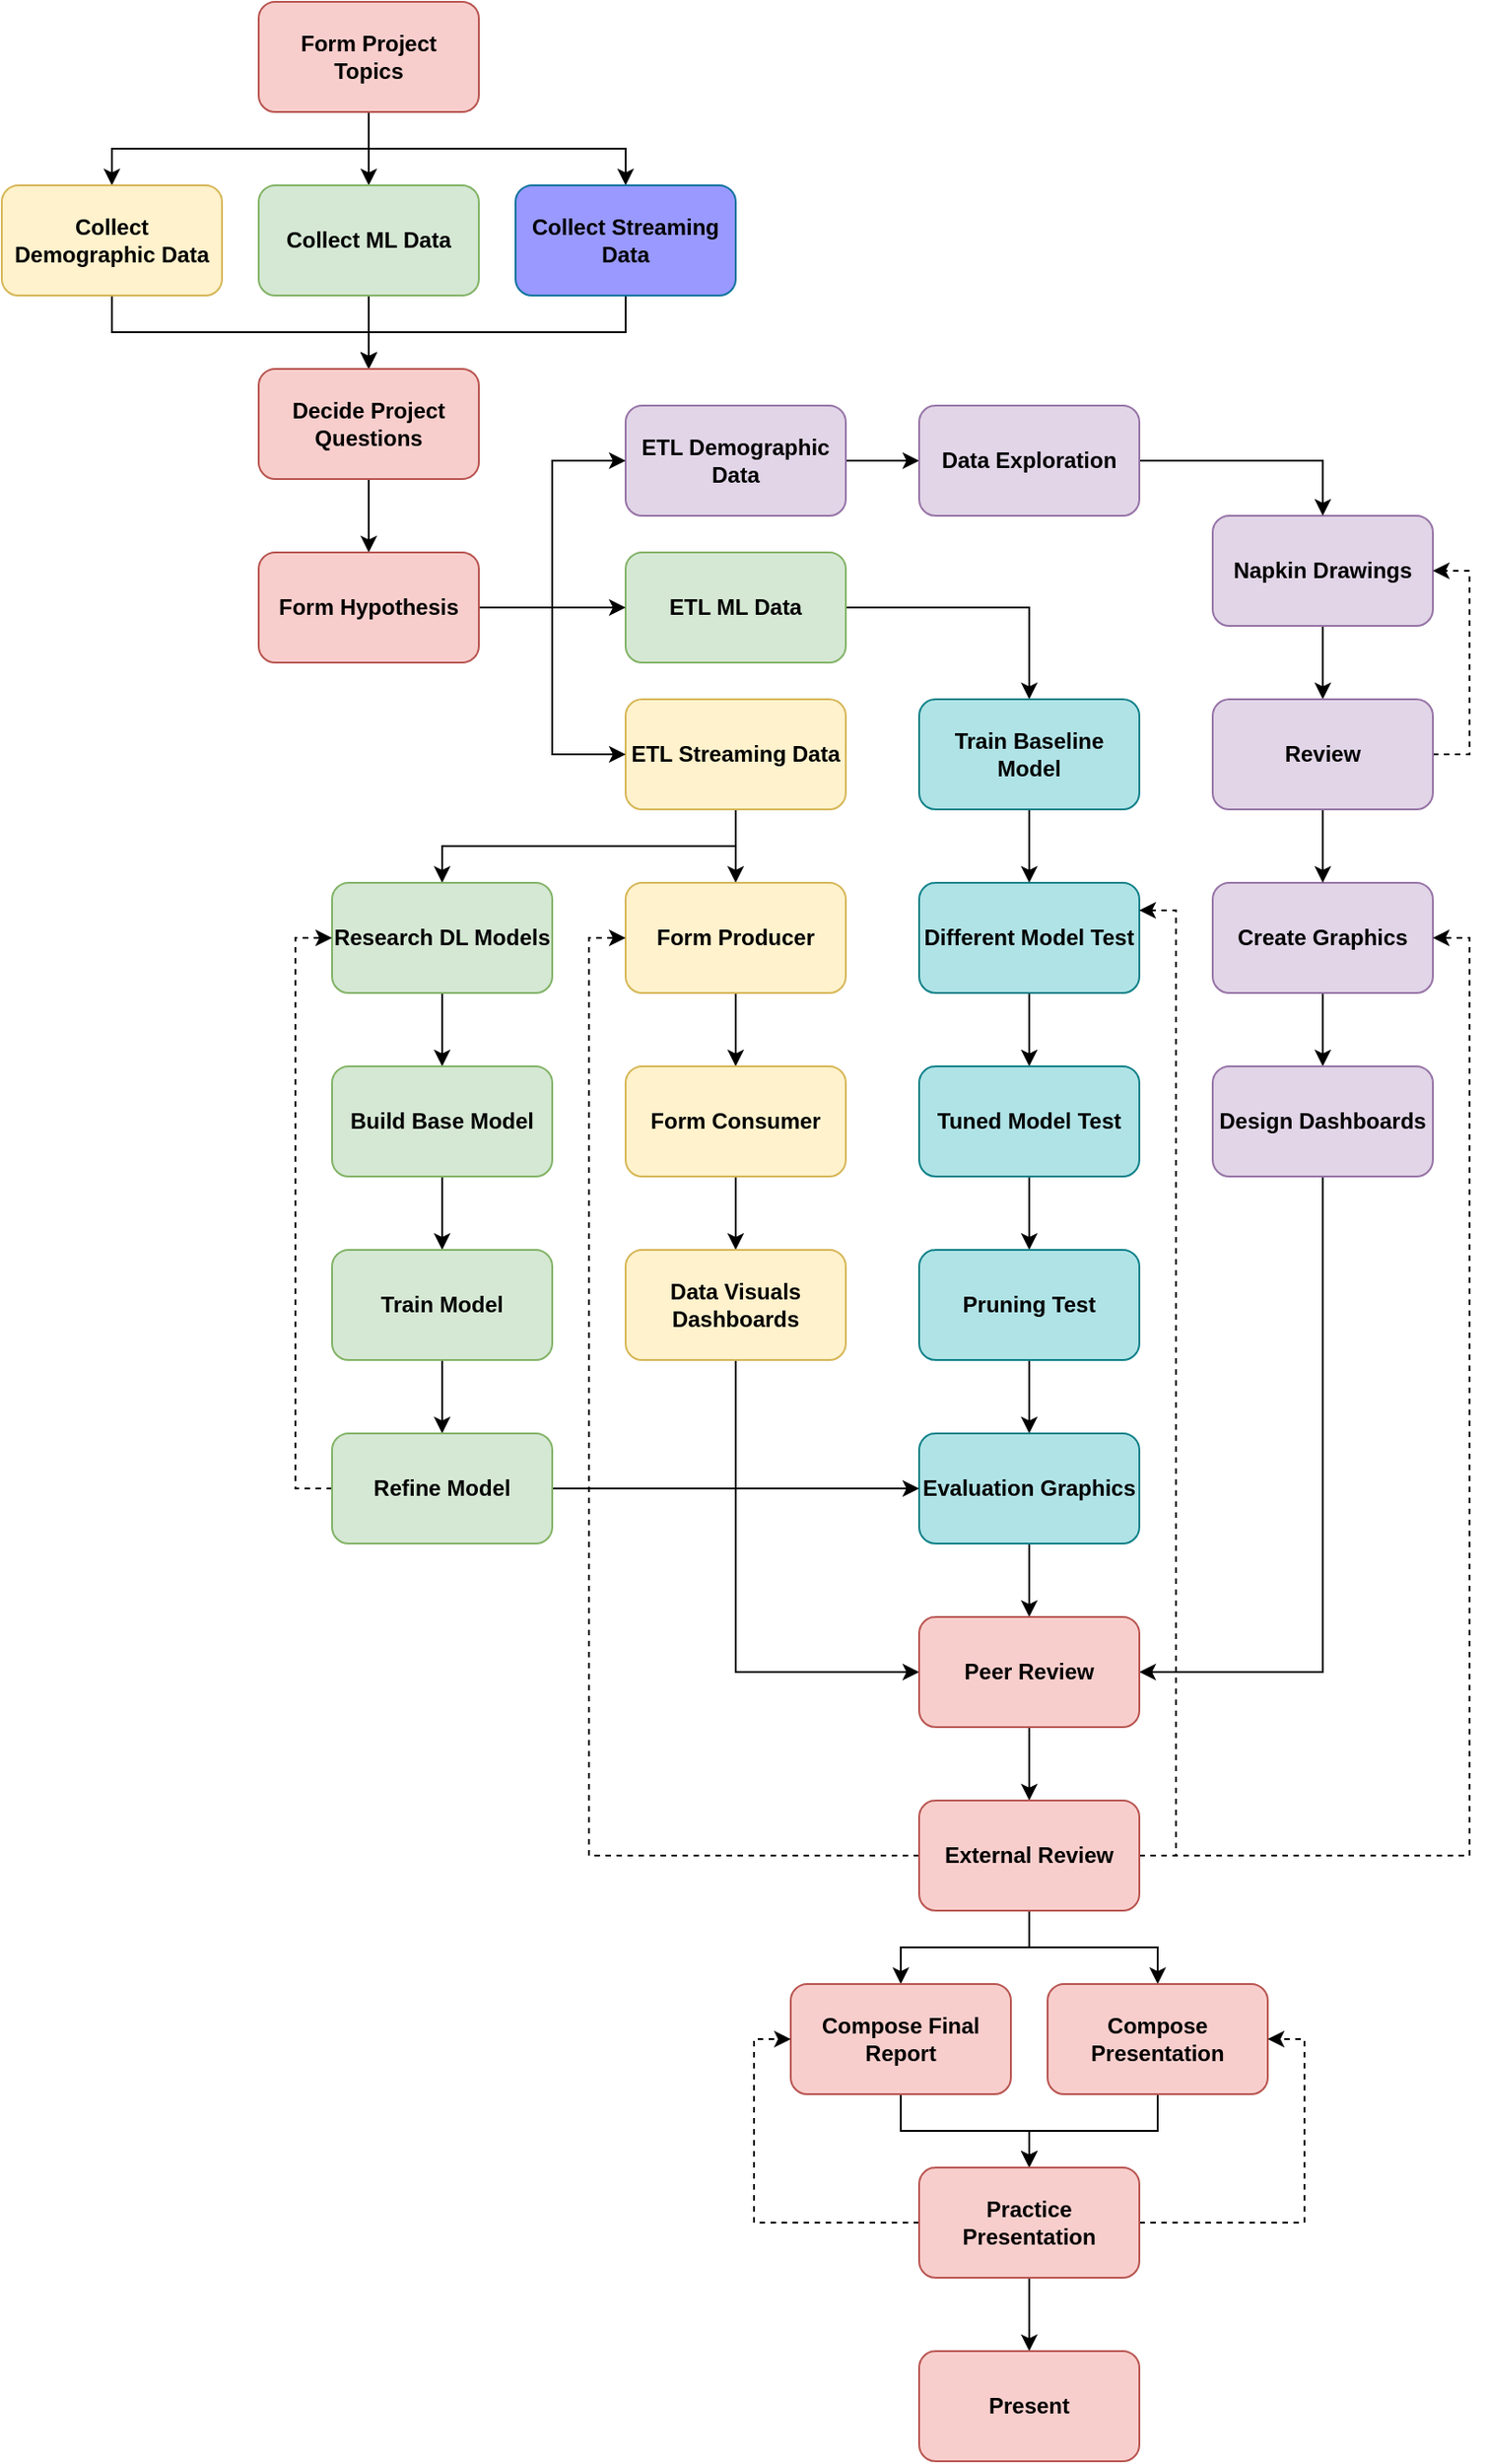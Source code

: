 <mxfile version="16.1.2" type="device"><diagram id="ZIqp2pbrzwXPa03vLckB" name="Page-1"><mxGraphModel dx="731" dy="1711" grid="1" gridSize="10" guides="1" tooltips="1" connect="1" arrows="1" fold="1" page="1" pageScale="1" pageWidth="850" pageHeight="1100" math="0" shadow="0"><root><mxCell id="0"/><mxCell id="1" parent="0"/><mxCell id="LtJmI9EVX6El0fgfMrCg-73" style="edgeStyle=orthogonalEdgeStyle;rounded=0;orthogonalLoop=1;jettySize=auto;html=1;entryX=0.5;entryY=0;entryDx=0;entryDy=0;" edge="1" parent="1" source="LtJmI9EVX6El0fgfMrCg-1" target="LtJmI9EVX6El0fgfMrCg-3"><mxGeometry relative="1" as="geometry"/></mxCell><mxCell id="LtJmI9EVX6El0fgfMrCg-74" style="edgeStyle=orthogonalEdgeStyle;rounded=0;orthogonalLoop=1;jettySize=auto;html=1;entryX=0.5;entryY=0;entryDx=0;entryDy=0;" edge="1" parent="1" source="LtJmI9EVX6El0fgfMrCg-1" target="LtJmI9EVX6El0fgfMrCg-4"><mxGeometry relative="1" as="geometry"><Array as="points"><mxPoint x="500" y="-100"/><mxPoint x="360" y="-100"/></Array></mxGeometry></mxCell><mxCell id="LtJmI9EVX6El0fgfMrCg-75" style="edgeStyle=orthogonalEdgeStyle;rounded=0;orthogonalLoop=1;jettySize=auto;html=1;entryX=0.5;entryY=0;entryDx=0;entryDy=0;" edge="1" parent="1" source="LtJmI9EVX6El0fgfMrCg-1" target="LtJmI9EVX6El0fgfMrCg-2"><mxGeometry relative="1" as="geometry"><Array as="points"><mxPoint x="500" y="-100"/><mxPoint x="640" y="-100"/></Array></mxGeometry></mxCell><mxCell id="LtJmI9EVX6El0fgfMrCg-1" value="&lt;b&gt;Form Project&lt;br&gt;Topics&lt;/b&gt;" style="rounded=1;whiteSpace=wrap;html=1;fillColor=#f8cecc;strokeColor=#b85450;" vertex="1" parent="1"><mxGeometry x="440" y="-180" width="120" height="60" as="geometry"/></mxCell><mxCell id="LtJmI9EVX6El0fgfMrCg-72" style="edgeStyle=orthogonalEdgeStyle;rounded=0;orthogonalLoop=1;jettySize=auto;html=1;entryX=0.5;entryY=0;entryDx=0;entryDy=0;" edge="1" parent="1" source="LtJmI9EVX6El0fgfMrCg-2" target="LtJmI9EVX6El0fgfMrCg-8"><mxGeometry relative="1" as="geometry"><Array as="points"><mxPoint x="640"/><mxPoint x="500"/></Array></mxGeometry></mxCell><mxCell id="LtJmI9EVX6El0fgfMrCg-2" value="&lt;b&gt;Collect Streaming Data&lt;/b&gt;" style="rounded=1;whiteSpace=wrap;html=1;fillColor=#9999FF;strokeColor=#10739e;" vertex="1" parent="1"><mxGeometry x="580" y="-80" width="120" height="60" as="geometry"/></mxCell><mxCell id="LtJmI9EVX6El0fgfMrCg-70" style="edgeStyle=orthogonalEdgeStyle;rounded=0;orthogonalLoop=1;jettySize=auto;html=1;entryX=0.5;entryY=0;entryDx=0;entryDy=0;" edge="1" parent="1" source="LtJmI9EVX6El0fgfMrCg-3" target="LtJmI9EVX6El0fgfMrCg-8"><mxGeometry relative="1" as="geometry"/></mxCell><mxCell id="LtJmI9EVX6El0fgfMrCg-3" value="&lt;b&gt;Collect ML Data&lt;/b&gt;" style="rounded=1;whiteSpace=wrap;html=1;fillColor=#d5e8d4;strokeColor=#82b366;" vertex="1" parent="1"><mxGeometry x="440" y="-80" width="120" height="60" as="geometry"/></mxCell><mxCell id="LtJmI9EVX6El0fgfMrCg-71" style="edgeStyle=orthogonalEdgeStyle;rounded=0;orthogonalLoop=1;jettySize=auto;html=1;" edge="1" parent="1" source="LtJmI9EVX6El0fgfMrCg-4" target="LtJmI9EVX6El0fgfMrCg-8"><mxGeometry relative="1" as="geometry"><Array as="points"><mxPoint x="360"/><mxPoint x="500"/></Array></mxGeometry></mxCell><mxCell id="LtJmI9EVX6El0fgfMrCg-4" value="&lt;b&gt;Collect Demographic Data&lt;/b&gt;" style="rounded=1;whiteSpace=wrap;html=1;fillColor=#fff2cc;strokeColor=#d6b656;" vertex="1" parent="1"><mxGeometry x="300" y="-80" width="120" height="60" as="geometry"/></mxCell><mxCell id="LtJmI9EVX6El0fgfMrCg-65" style="edgeStyle=orthogonalEdgeStyle;rounded=0;orthogonalLoop=1;jettySize=auto;html=1;entryX=0.5;entryY=0;entryDx=0;entryDy=0;" edge="1" parent="1" source="LtJmI9EVX6El0fgfMrCg-8" target="LtJmI9EVX6El0fgfMrCg-50"><mxGeometry relative="1" as="geometry"/></mxCell><mxCell id="LtJmI9EVX6El0fgfMrCg-8" value="&lt;b&gt;Decide Project Questions&lt;/b&gt;" style="rounded=1;whiteSpace=wrap;html=1;fillColor=#f8cecc;strokeColor=#b85450;" vertex="1" parent="1"><mxGeometry x="440" y="20" width="120" height="60" as="geometry"/></mxCell><mxCell id="LtJmI9EVX6El0fgfMrCg-68" style="edgeStyle=orthogonalEdgeStyle;rounded=0;orthogonalLoop=1;jettySize=auto;html=1;entryX=0;entryY=0.5;entryDx=0;entryDy=0;" edge="1" parent="1" source="LtJmI9EVX6El0fgfMrCg-12" target="LtJmI9EVX6El0fgfMrCg-66"><mxGeometry relative="1" as="geometry"/></mxCell><mxCell id="LtJmI9EVX6El0fgfMrCg-12" value="&lt;b&gt;ETL Demographic Data&lt;/b&gt;" style="rounded=1;whiteSpace=wrap;html=1;fillColor=#e1d5e7;strokeColor=#9673a6;" vertex="1" parent="1"><mxGeometry x="640" y="40" width="120" height="60" as="geometry"/></mxCell><mxCell id="LtJmI9EVX6El0fgfMrCg-26" style="edgeStyle=orthogonalEdgeStyle;rounded=0;orthogonalLoop=1;jettySize=auto;html=1;" edge="1" parent="1" source="LtJmI9EVX6El0fgfMrCg-14" target="LtJmI9EVX6El0fgfMrCg-22"><mxGeometry relative="1" as="geometry"/></mxCell><mxCell id="LtJmI9EVX6El0fgfMrCg-14" value="&lt;b&gt;ETL ML Data&lt;/b&gt;" style="rounded=1;whiteSpace=wrap;html=1;fillColor=#d5e8d4;strokeColor=#82b366;" vertex="1" parent="1"><mxGeometry x="640" y="120" width="120" height="60" as="geometry"/></mxCell><mxCell id="LtJmI9EVX6El0fgfMrCg-19" style="edgeStyle=orthogonalEdgeStyle;rounded=0;orthogonalLoop=1;jettySize=auto;html=1;entryX=0.5;entryY=0;entryDx=0;entryDy=0;" edge="1" parent="1" source="LtJmI9EVX6El0fgfMrCg-16" target="LtJmI9EVX6El0fgfMrCg-18"><mxGeometry relative="1" as="geometry"/></mxCell><mxCell id="LtJmI9EVX6El0fgfMrCg-85" style="edgeStyle=orthogonalEdgeStyle;rounded=0;orthogonalLoop=1;jettySize=auto;html=1;entryX=0.5;entryY=0;entryDx=0;entryDy=0;" edge="1" parent="1" source="LtJmI9EVX6El0fgfMrCg-16" target="LtJmI9EVX6El0fgfMrCg-81"><mxGeometry relative="1" as="geometry"><Array as="points"><mxPoint x="700" y="280"/><mxPoint x="540" y="280"/></Array></mxGeometry></mxCell><mxCell id="LtJmI9EVX6El0fgfMrCg-16" value="&lt;b&gt;ETL Streaming Data&lt;/b&gt;" style="rounded=1;whiteSpace=wrap;html=1;fillColor=#fff2cc;strokeColor=#d6b656;" vertex="1" parent="1"><mxGeometry x="640" y="200" width="120" height="60" as="geometry"/></mxCell><mxCell id="LtJmI9EVX6El0fgfMrCg-21" style="edgeStyle=orthogonalEdgeStyle;rounded=0;orthogonalLoop=1;jettySize=auto;html=1;entryX=0.5;entryY=0;entryDx=0;entryDy=0;" edge="1" parent="1" source="LtJmI9EVX6El0fgfMrCg-18" target="LtJmI9EVX6El0fgfMrCg-20"><mxGeometry relative="1" as="geometry"/></mxCell><mxCell id="LtJmI9EVX6El0fgfMrCg-18" value="&lt;b&gt;Form Producer&lt;/b&gt;" style="rounded=1;whiteSpace=wrap;html=1;fillColor=#fff2cc;strokeColor=#d6b656;" vertex="1" parent="1"><mxGeometry x="640" y="300" width="120" height="60" as="geometry"/></mxCell><mxCell id="LtJmI9EVX6El0fgfMrCg-37" style="edgeStyle=orthogonalEdgeStyle;rounded=0;orthogonalLoop=1;jettySize=auto;html=1;" edge="1" parent="1" source="LtJmI9EVX6El0fgfMrCg-20" target="LtJmI9EVX6El0fgfMrCg-36"><mxGeometry relative="1" as="geometry"/></mxCell><mxCell id="LtJmI9EVX6El0fgfMrCg-20" value="&lt;b&gt;Form Consumer&lt;/b&gt;" style="rounded=1;whiteSpace=wrap;html=1;fillColor=#fff2cc;strokeColor=#d6b656;" vertex="1" parent="1"><mxGeometry x="640" y="400" width="120" height="60" as="geometry"/></mxCell><mxCell id="LtJmI9EVX6El0fgfMrCg-27" style="edgeStyle=orthogonalEdgeStyle;rounded=0;orthogonalLoop=1;jettySize=auto;html=1;" edge="1" parent="1" source="LtJmI9EVX6El0fgfMrCg-22" target="LtJmI9EVX6El0fgfMrCg-23"><mxGeometry relative="1" as="geometry"/></mxCell><mxCell id="LtJmI9EVX6El0fgfMrCg-22" value="&lt;b&gt;Train Baseline Model&lt;/b&gt;" style="rounded=1;whiteSpace=wrap;html=1;fillColor=#b0e3e6;strokeColor=#0e8088;" vertex="1" parent="1"><mxGeometry x="800" y="200" width="120" height="60" as="geometry"/></mxCell><mxCell id="LtJmI9EVX6El0fgfMrCg-28" style="edgeStyle=orthogonalEdgeStyle;rounded=0;orthogonalLoop=1;jettySize=auto;html=1;entryX=0.5;entryY=0;entryDx=0;entryDy=0;" edge="1" parent="1" source="LtJmI9EVX6El0fgfMrCg-23" target="LtJmI9EVX6El0fgfMrCg-24"><mxGeometry relative="1" as="geometry"/></mxCell><mxCell id="LtJmI9EVX6El0fgfMrCg-23" value="&lt;b&gt;Different Model Test&lt;/b&gt;" style="rounded=1;whiteSpace=wrap;html=1;fillColor=#b0e3e6;strokeColor=#0e8088;" vertex="1" parent="1"><mxGeometry x="800" y="300" width="120" height="60" as="geometry"/></mxCell><mxCell id="LtJmI9EVX6El0fgfMrCg-29" style="edgeStyle=orthogonalEdgeStyle;rounded=0;orthogonalLoop=1;jettySize=auto;html=1;" edge="1" parent="1" source="LtJmI9EVX6El0fgfMrCg-24" target="LtJmI9EVX6El0fgfMrCg-25"><mxGeometry relative="1" as="geometry"/></mxCell><mxCell id="LtJmI9EVX6El0fgfMrCg-24" value="&lt;b&gt;Tuned Model Test&lt;/b&gt;" style="rounded=1;whiteSpace=wrap;html=1;fillColor=#b0e3e6;strokeColor=#0e8088;" vertex="1" parent="1"><mxGeometry x="800" y="400" width="120" height="60" as="geometry"/></mxCell><mxCell id="LtJmI9EVX6El0fgfMrCg-38" style="edgeStyle=orthogonalEdgeStyle;rounded=0;orthogonalLoop=1;jettySize=auto;html=1;" edge="1" parent="1" source="LtJmI9EVX6El0fgfMrCg-25" target="LtJmI9EVX6El0fgfMrCg-35"><mxGeometry relative="1" as="geometry"/></mxCell><mxCell id="LtJmI9EVX6El0fgfMrCg-25" value="&lt;b&gt;Pruning Test&lt;/b&gt;" style="rounded=1;whiteSpace=wrap;html=1;fillColor=#b0e3e6;strokeColor=#0e8088;" vertex="1" parent="1"><mxGeometry x="800" y="500" width="120" height="60" as="geometry"/></mxCell><mxCell id="LtJmI9EVX6El0fgfMrCg-62" style="edgeStyle=orthogonalEdgeStyle;rounded=0;orthogonalLoop=1;jettySize=auto;html=1;entryX=0.5;entryY=0;entryDx=0;entryDy=0;" edge="1" parent="1" source="LtJmI9EVX6El0fgfMrCg-30" target="LtJmI9EVX6El0fgfMrCg-61"><mxGeometry relative="1" as="geometry"/></mxCell><mxCell id="LtJmI9EVX6El0fgfMrCg-30" value="&lt;b&gt;Napkin Drawings&lt;/b&gt;" style="rounded=1;whiteSpace=wrap;html=1;fillColor=#e1d5e7;strokeColor=#9673a6;" vertex="1" parent="1"><mxGeometry x="960" y="100" width="120" height="60" as="geometry"/></mxCell><mxCell id="LtJmI9EVX6El0fgfMrCg-39" style="edgeStyle=orthogonalEdgeStyle;rounded=0;orthogonalLoop=1;jettySize=auto;html=1;" edge="1" parent="1" source="LtJmI9EVX6El0fgfMrCg-32" target="LtJmI9EVX6El0fgfMrCg-33"><mxGeometry relative="1" as="geometry"/></mxCell><mxCell id="LtJmI9EVX6El0fgfMrCg-32" value="&lt;b&gt;Create Graphics&lt;/b&gt;" style="rounded=1;whiteSpace=wrap;html=1;fillColor=#e1d5e7;strokeColor=#9673a6;" vertex="1" parent="1"><mxGeometry x="960" y="300" width="120" height="60" as="geometry"/></mxCell><mxCell id="LtJmI9EVX6El0fgfMrCg-42" style="edgeStyle=orthogonalEdgeStyle;rounded=0;orthogonalLoop=1;jettySize=auto;html=1;entryX=1;entryY=0.5;entryDx=0;entryDy=0;" edge="1" parent="1" source="LtJmI9EVX6El0fgfMrCg-33" target="LtJmI9EVX6El0fgfMrCg-40"><mxGeometry relative="1" as="geometry"><Array as="points"><mxPoint x="1020" y="730"/></Array></mxGeometry></mxCell><mxCell id="LtJmI9EVX6El0fgfMrCg-33" value="&lt;b&gt;Design Dashboards&lt;/b&gt;" style="rounded=1;whiteSpace=wrap;html=1;fillColor=#e1d5e7;strokeColor=#9673a6;" vertex="1" parent="1"><mxGeometry x="960" y="400" width="120" height="60" as="geometry"/></mxCell><mxCell id="LtJmI9EVX6El0fgfMrCg-43" style="edgeStyle=orthogonalEdgeStyle;rounded=0;orthogonalLoop=1;jettySize=auto;html=1;" edge="1" parent="1" source="LtJmI9EVX6El0fgfMrCg-35" target="LtJmI9EVX6El0fgfMrCg-40"><mxGeometry relative="1" as="geometry"/></mxCell><mxCell id="LtJmI9EVX6El0fgfMrCg-35" value="&lt;b&gt;Evaluation Graphics&lt;/b&gt;" style="rounded=1;whiteSpace=wrap;html=1;fillColor=#b0e3e6;strokeColor=#0e8088;" vertex="1" parent="1"><mxGeometry x="800" y="600" width="120" height="60" as="geometry"/></mxCell><mxCell id="LtJmI9EVX6El0fgfMrCg-41" style="edgeStyle=orthogonalEdgeStyle;rounded=0;orthogonalLoop=1;jettySize=auto;html=1;entryX=0;entryY=0.5;entryDx=0;entryDy=0;" edge="1" parent="1" source="LtJmI9EVX6El0fgfMrCg-36" target="LtJmI9EVX6El0fgfMrCg-40"><mxGeometry relative="1" as="geometry"><Array as="points"><mxPoint x="700" y="730"/></Array></mxGeometry></mxCell><mxCell id="LtJmI9EVX6El0fgfMrCg-36" value="&lt;b&gt;Data Visuals Dashboards&lt;/b&gt;" style="rounded=1;whiteSpace=wrap;html=1;fillColor=#fff2cc;strokeColor=#d6b656;" vertex="1" parent="1"><mxGeometry x="640" y="500" width="120" height="60" as="geometry"/></mxCell><mxCell id="LtJmI9EVX6El0fgfMrCg-45" style="edgeStyle=orthogonalEdgeStyle;rounded=0;orthogonalLoop=1;jettySize=auto;html=1;" edge="1" parent="1" source="LtJmI9EVX6El0fgfMrCg-40" target="LtJmI9EVX6El0fgfMrCg-44"><mxGeometry relative="1" as="geometry"/></mxCell><mxCell id="LtJmI9EVX6El0fgfMrCg-40" value="&lt;b&gt;Peer Review&lt;/b&gt;" style="rounded=1;whiteSpace=wrap;html=1;fillColor=#f8cecc;strokeColor=#b85450;" vertex="1" parent="1"><mxGeometry x="800" y="700" width="120" height="60" as="geometry"/></mxCell><mxCell id="LtJmI9EVX6El0fgfMrCg-48" style="edgeStyle=orthogonalEdgeStyle;rounded=0;orthogonalLoop=1;jettySize=auto;html=1;entryX=0.5;entryY=0;entryDx=0;entryDy=0;" edge="1" parent="1" source="LtJmI9EVX6El0fgfMrCg-44" target="LtJmI9EVX6El0fgfMrCg-46"><mxGeometry relative="1" as="geometry"/></mxCell><mxCell id="LtJmI9EVX6El0fgfMrCg-49" style="edgeStyle=orthogonalEdgeStyle;rounded=0;orthogonalLoop=1;jettySize=auto;html=1;entryX=0.5;entryY=0;entryDx=0;entryDy=0;" edge="1" parent="1" source="LtJmI9EVX6El0fgfMrCg-44" target="LtJmI9EVX6El0fgfMrCg-47"><mxGeometry relative="1" as="geometry"/></mxCell><mxCell id="LtJmI9EVX6El0fgfMrCg-58" style="edgeStyle=orthogonalEdgeStyle;rounded=0;orthogonalLoop=1;jettySize=auto;html=1;entryX=0;entryY=0.5;entryDx=0;entryDy=0;dashed=1;" edge="1" parent="1" source="LtJmI9EVX6El0fgfMrCg-44" target="LtJmI9EVX6El0fgfMrCg-18"><mxGeometry relative="1" as="geometry"/></mxCell><mxCell id="LtJmI9EVX6El0fgfMrCg-59" style="edgeStyle=orthogonalEdgeStyle;rounded=0;orthogonalLoop=1;jettySize=auto;html=1;entryX=1;entryY=0.25;entryDx=0;entryDy=0;dashed=1;" edge="1" parent="1" source="LtJmI9EVX6El0fgfMrCg-44" target="LtJmI9EVX6El0fgfMrCg-23"><mxGeometry relative="1" as="geometry"><Array as="points"><mxPoint x="940" y="830"/><mxPoint x="940" y="315"/></Array></mxGeometry></mxCell><mxCell id="LtJmI9EVX6El0fgfMrCg-60" style="edgeStyle=orthogonalEdgeStyle;rounded=0;orthogonalLoop=1;jettySize=auto;html=1;entryX=1;entryY=0.5;entryDx=0;entryDy=0;dashed=1;" edge="1" parent="1" source="LtJmI9EVX6El0fgfMrCg-44" target="LtJmI9EVX6El0fgfMrCg-32"><mxGeometry relative="1" as="geometry"><mxPoint x="1100" y="40" as="targetPoint"/></mxGeometry></mxCell><mxCell id="LtJmI9EVX6El0fgfMrCg-44" value="&lt;b&gt;External Review&lt;/b&gt;" style="rounded=1;whiteSpace=wrap;html=1;fillColor=#f8cecc;strokeColor=#b85450;" vertex="1" parent="1"><mxGeometry x="800" y="800" width="120" height="60" as="geometry"/></mxCell><mxCell id="LtJmI9EVX6El0fgfMrCg-56" style="edgeStyle=orthogonalEdgeStyle;rounded=0;orthogonalLoop=1;jettySize=auto;html=1;entryX=0.5;entryY=0;entryDx=0;entryDy=0;" edge="1" parent="1" source="LtJmI9EVX6El0fgfMrCg-46" target="LtJmI9EVX6El0fgfMrCg-55"><mxGeometry relative="1" as="geometry"/></mxCell><mxCell id="LtJmI9EVX6El0fgfMrCg-46" value="&lt;b&gt;Compose Final Report&lt;/b&gt;" style="rounded=1;whiteSpace=wrap;html=1;fillColor=#f8cecc;strokeColor=#b85450;" vertex="1" parent="1"><mxGeometry x="730" y="900" width="120" height="60" as="geometry"/></mxCell><mxCell id="LtJmI9EVX6El0fgfMrCg-57" style="edgeStyle=orthogonalEdgeStyle;rounded=0;orthogonalLoop=1;jettySize=auto;html=1;entryX=0.5;entryY=0;entryDx=0;entryDy=0;" edge="1" parent="1" source="LtJmI9EVX6El0fgfMrCg-47" target="LtJmI9EVX6El0fgfMrCg-55"><mxGeometry relative="1" as="geometry"/></mxCell><mxCell id="LtJmI9EVX6El0fgfMrCg-47" value="&lt;b&gt;Compose Presentation&lt;/b&gt;" style="rounded=1;whiteSpace=wrap;html=1;fillColor=#f8cecc;strokeColor=#b85450;" vertex="1" parent="1"><mxGeometry x="870" y="900" width="120" height="60" as="geometry"/></mxCell><mxCell id="LtJmI9EVX6El0fgfMrCg-52" style="edgeStyle=orthogonalEdgeStyle;rounded=0;orthogonalLoop=1;jettySize=auto;html=1;entryX=0;entryY=0.5;entryDx=0;entryDy=0;" edge="1" parent="1" source="LtJmI9EVX6El0fgfMrCg-50" target="LtJmI9EVX6El0fgfMrCg-12"><mxGeometry relative="1" as="geometry"/></mxCell><mxCell id="LtJmI9EVX6El0fgfMrCg-53" style="edgeStyle=orthogonalEdgeStyle;rounded=0;orthogonalLoop=1;jettySize=auto;html=1;entryX=0;entryY=0.5;entryDx=0;entryDy=0;" edge="1" parent="1" source="LtJmI9EVX6El0fgfMrCg-50" target="LtJmI9EVX6El0fgfMrCg-14"><mxGeometry relative="1" as="geometry"/></mxCell><mxCell id="LtJmI9EVX6El0fgfMrCg-54" style="edgeStyle=orthogonalEdgeStyle;rounded=0;orthogonalLoop=1;jettySize=auto;html=1;entryX=0;entryY=0.5;entryDx=0;entryDy=0;" edge="1" parent="1" source="LtJmI9EVX6El0fgfMrCg-50" target="LtJmI9EVX6El0fgfMrCg-16"><mxGeometry relative="1" as="geometry"/></mxCell><mxCell id="LtJmI9EVX6El0fgfMrCg-50" value="&lt;b&gt;Form Hypothesis&lt;/b&gt;" style="rounded=1;whiteSpace=wrap;html=1;fillColor=#f8cecc;strokeColor=#b85450;" vertex="1" parent="1"><mxGeometry x="440" y="120" width="120" height="60" as="geometry"/></mxCell><mxCell id="LtJmI9EVX6El0fgfMrCg-77" style="edgeStyle=orthogonalEdgeStyle;rounded=0;orthogonalLoop=1;jettySize=auto;html=1;entryX=0.5;entryY=0;entryDx=0;entryDy=0;" edge="1" parent="1" source="LtJmI9EVX6El0fgfMrCg-55" target="LtJmI9EVX6El0fgfMrCg-76"><mxGeometry relative="1" as="geometry"/></mxCell><mxCell id="LtJmI9EVX6El0fgfMrCg-78" style="edgeStyle=orthogonalEdgeStyle;rounded=0;orthogonalLoop=1;jettySize=auto;html=1;entryX=0;entryY=0.5;entryDx=0;entryDy=0;dashed=1;" edge="1" parent="1" source="LtJmI9EVX6El0fgfMrCg-55" target="LtJmI9EVX6El0fgfMrCg-46"><mxGeometry relative="1" as="geometry"><Array as="points"><mxPoint x="710" y="1030"/><mxPoint x="710" y="930"/></Array></mxGeometry></mxCell><mxCell id="LtJmI9EVX6El0fgfMrCg-79" style="edgeStyle=orthogonalEdgeStyle;rounded=0;orthogonalLoop=1;jettySize=auto;html=1;entryX=1;entryY=0.5;entryDx=0;entryDy=0;dashed=1;" edge="1" parent="1" source="LtJmI9EVX6El0fgfMrCg-55" target="LtJmI9EVX6El0fgfMrCg-47"><mxGeometry relative="1" as="geometry"><Array as="points"><mxPoint x="1010" y="1030"/><mxPoint x="1010" y="930"/></Array></mxGeometry></mxCell><mxCell id="LtJmI9EVX6El0fgfMrCg-55" value="&lt;b&gt;Practice Presentation&lt;/b&gt;" style="rounded=1;whiteSpace=wrap;html=1;fillColor=#f8cecc;strokeColor=#b85450;" vertex="1" parent="1"><mxGeometry x="800" y="1000" width="120" height="60" as="geometry"/></mxCell><mxCell id="LtJmI9EVX6El0fgfMrCg-63" style="edgeStyle=orthogonalEdgeStyle;rounded=0;orthogonalLoop=1;jettySize=auto;html=1;entryX=0.5;entryY=0;entryDx=0;entryDy=0;" edge="1" parent="1" source="LtJmI9EVX6El0fgfMrCg-61" target="LtJmI9EVX6El0fgfMrCg-32"><mxGeometry relative="1" as="geometry"/></mxCell><mxCell id="LtJmI9EVX6El0fgfMrCg-69" style="edgeStyle=orthogonalEdgeStyle;rounded=0;orthogonalLoop=1;jettySize=auto;html=1;entryX=1;entryY=0.5;entryDx=0;entryDy=0;dashed=1;" edge="1" parent="1" source="LtJmI9EVX6El0fgfMrCg-61" target="LtJmI9EVX6El0fgfMrCg-30"><mxGeometry relative="1" as="geometry"><Array as="points"><mxPoint x="1100" y="230"/><mxPoint x="1100" y="130"/></Array></mxGeometry></mxCell><mxCell id="LtJmI9EVX6El0fgfMrCg-61" value="&lt;b&gt;Review&lt;/b&gt;" style="rounded=1;whiteSpace=wrap;html=1;fillColor=#e1d5e7;strokeColor=#9673a6;" vertex="1" parent="1"><mxGeometry x="960" y="200" width="120" height="60" as="geometry"/></mxCell><mxCell id="LtJmI9EVX6El0fgfMrCg-80" style="edgeStyle=orthogonalEdgeStyle;rounded=0;orthogonalLoop=1;jettySize=auto;html=1;entryX=0.5;entryY=0;entryDx=0;entryDy=0;" edge="1" parent="1" source="LtJmI9EVX6El0fgfMrCg-66" target="LtJmI9EVX6El0fgfMrCg-30"><mxGeometry relative="1" as="geometry"/></mxCell><mxCell id="LtJmI9EVX6El0fgfMrCg-66" value="&lt;b&gt;Data Exploration&lt;/b&gt;" style="rounded=1;whiteSpace=wrap;html=1;fillColor=#e1d5e7;strokeColor=#9673a6;" vertex="1" parent="1"><mxGeometry x="800" y="40" width="120" height="60" as="geometry"/></mxCell><mxCell id="LtJmI9EVX6El0fgfMrCg-76" value="&lt;b&gt;Present&lt;/b&gt;" style="rounded=1;whiteSpace=wrap;html=1;fillColor=#f8cecc;strokeColor=#b85450;" vertex="1" parent="1"><mxGeometry x="800" y="1100" width="120" height="60" as="geometry"/></mxCell><mxCell id="LtJmI9EVX6El0fgfMrCg-86" style="edgeStyle=orthogonalEdgeStyle;rounded=0;orthogonalLoop=1;jettySize=auto;html=1;entryX=0.5;entryY=0;entryDx=0;entryDy=0;" edge="1" parent="1" source="LtJmI9EVX6El0fgfMrCg-81" target="LtJmI9EVX6El0fgfMrCg-82"><mxGeometry relative="1" as="geometry"/></mxCell><mxCell id="LtJmI9EVX6El0fgfMrCg-81" value="&lt;b&gt;Research DL Models&lt;br&gt;&lt;/b&gt;" style="rounded=1;whiteSpace=wrap;html=1;fillColor=#d5e8d4;strokeColor=#82b366;" vertex="1" parent="1"><mxGeometry x="480" y="300" width="120" height="60" as="geometry"/></mxCell><mxCell id="LtJmI9EVX6El0fgfMrCg-87" style="edgeStyle=orthogonalEdgeStyle;rounded=0;orthogonalLoop=1;jettySize=auto;html=1;" edge="1" parent="1" source="LtJmI9EVX6El0fgfMrCg-82" target="LtJmI9EVX6El0fgfMrCg-83"><mxGeometry relative="1" as="geometry"/></mxCell><mxCell id="LtJmI9EVX6El0fgfMrCg-82" value="&lt;b&gt;Build Base Model&lt;br&gt;&lt;/b&gt;" style="rounded=1;whiteSpace=wrap;html=1;fillColor=#d5e8d4;strokeColor=#82b366;" vertex="1" parent="1"><mxGeometry x="480" y="400" width="120" height="60" as="geometry"/></mxCell><mxCell id="LtJmI9EVX6El0fgfMrCg-88" style="edgeStyle=orthogonalEdgeStyle;rounded=0;orthogonalLoop=1;jettySize=auto;html=1;entryX=0.5;entryY=0;entryDx=0;entryDy=0;" edge="1" parent="1" source="LtJmI9EVX6El0fgfMrCg-83" target="LtJmI9EVX6El0fgfMrCg-84"><mxGeometry relative="1" as="geometry"/></mxCell><mxCell id="LtJmI9EVX6El0fgfMrCg-83" value="&lt;b&gt;Train Model&lt;br&gt;&lt;/b&gt;" style="rounded=1;whiteSpace=wrap;html=1;fillColor=#d5e8d4;strokeColor=#82b366;" vertex="1" parent="1"><mxGeometry x="480" y="500" width="120" height="60" as="geometry"/></mxCell><mxCell id="LtJmI9EVX6El0fgfMrCg-89" style="edgeStyle=orthogonalEdgeStyle;rounded=0;orthogonalLoop=1;jettySize=auto;html=1;" edge="1" parent="1" source="LtJmI9EVX6El0fgfMrCg-84" target="LtJmI9EVX6El0fgfMrCg-35"><mxGeometry relative="1" as="geometry"/></mxCell><mxCell id="LtJmI9EVX6El0fgfMrCg-90" style="edgeStyle=orthogonalEdgeStyle;rounded=0;orthogonalLoop=1;jettySize=auto;html=1;entryX=0;entryY=0.5;entryDx=0;entryDy=0;dashed=1;" edge="1" parent="1" source="LtJmI9EVX6El0fgfMrCg-84" target="LtJmI9EVX6El0fgfMrCg-81"><mxGeometry relative="1" as="geometry"><Array as="points"><mxPoint x="460" y="630"/><mxPoint x="460" y="330"/></Array></mxGeometry></mxCell><mxCell id="LtJmI9EVX6El0fgfMrCg-84" value="&lt;b&gt;Refine Model&lt;br&gt;&lt;/b&gt;" style="rounded=1;whiteSpace=wrap;html=1;fillColor=#d5e8d4;strokeColor=#82b366;" vertex="1" parent="1"><mxGeometry x="480" y="600" width="120" height="60" as="geometry"/></mxCell></root></mxGraphModel></diagram></mxfile>